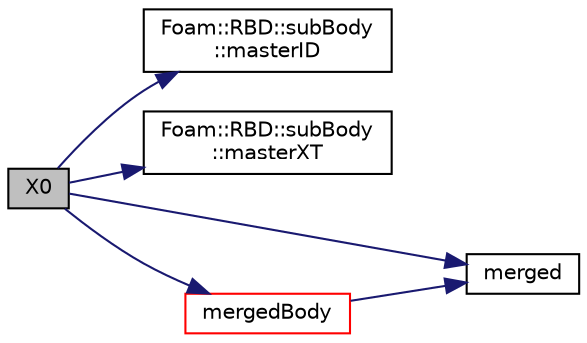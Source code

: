 digraph "X0"
{
  bgcolor="transparent";
  edge [fontname="Helvetica",fontsize="10",labelfontname="Helvetica",labelfontsize="10"];
  node [fontname="Helvetica",fontsize="10",shape=record];
  rankdir="LR";
  Node1 [label="X0",height=0.2,width=0.4,color="black", fillcolor="grey75", style="filled", fontcolor="black"];
  Node1 -> Node2 [color="midnightblue",fontsize="10",style="solid",fontname="Helvetica"];
  Node2 [label="Foam::RBD::subBody\l::masterID",height=0.2,width=0.4,color="black",URL="$a02549.html#a635b69ffe12394c5a0f28ec758131c17",tooltip="Return the master body Id. "];
  Node1 -> Node3 [color="midnightblue",fontsize="10",style="solid",fontname="Helvetica"];
  Node3 [label="Foam::RBD::subBody\l::masterXT",height=0.2,width=0.4,color="black",URL="$a02549.html#a5eb94e3447b1449e24d7b90533639af0",tooltip="Return the transform with respect to the master body. "];
  Node1 -> Node4 [color="midnightblue",fontsize="10",style="solid",fontname="Helvetica"];
  Node4 [label="merged",height=0.2,width=0.4,color="black",URL="$a02269.html#aa5adc6831315d2d2b00c51d82c2b4b08",tooltip="Return true if the body with given ID has been merged with a parent. "];
  Node1 -> Node5 [color="midnightblue",fontsize="10",style="solid",fontname="Helvetica"];
  Node5 [label="mergedBody",height=0.2,width=0.4,color="red",URL="$a02269.html#ad3dbfd273d5f3d32e3a29895a4f1eff6",tooltip="Return the merged body for the given body ID. "];
  Node5 -> Node4 [color="midnightblue",fontsize="10",style="solid",fontname="Helvetica"];
}
